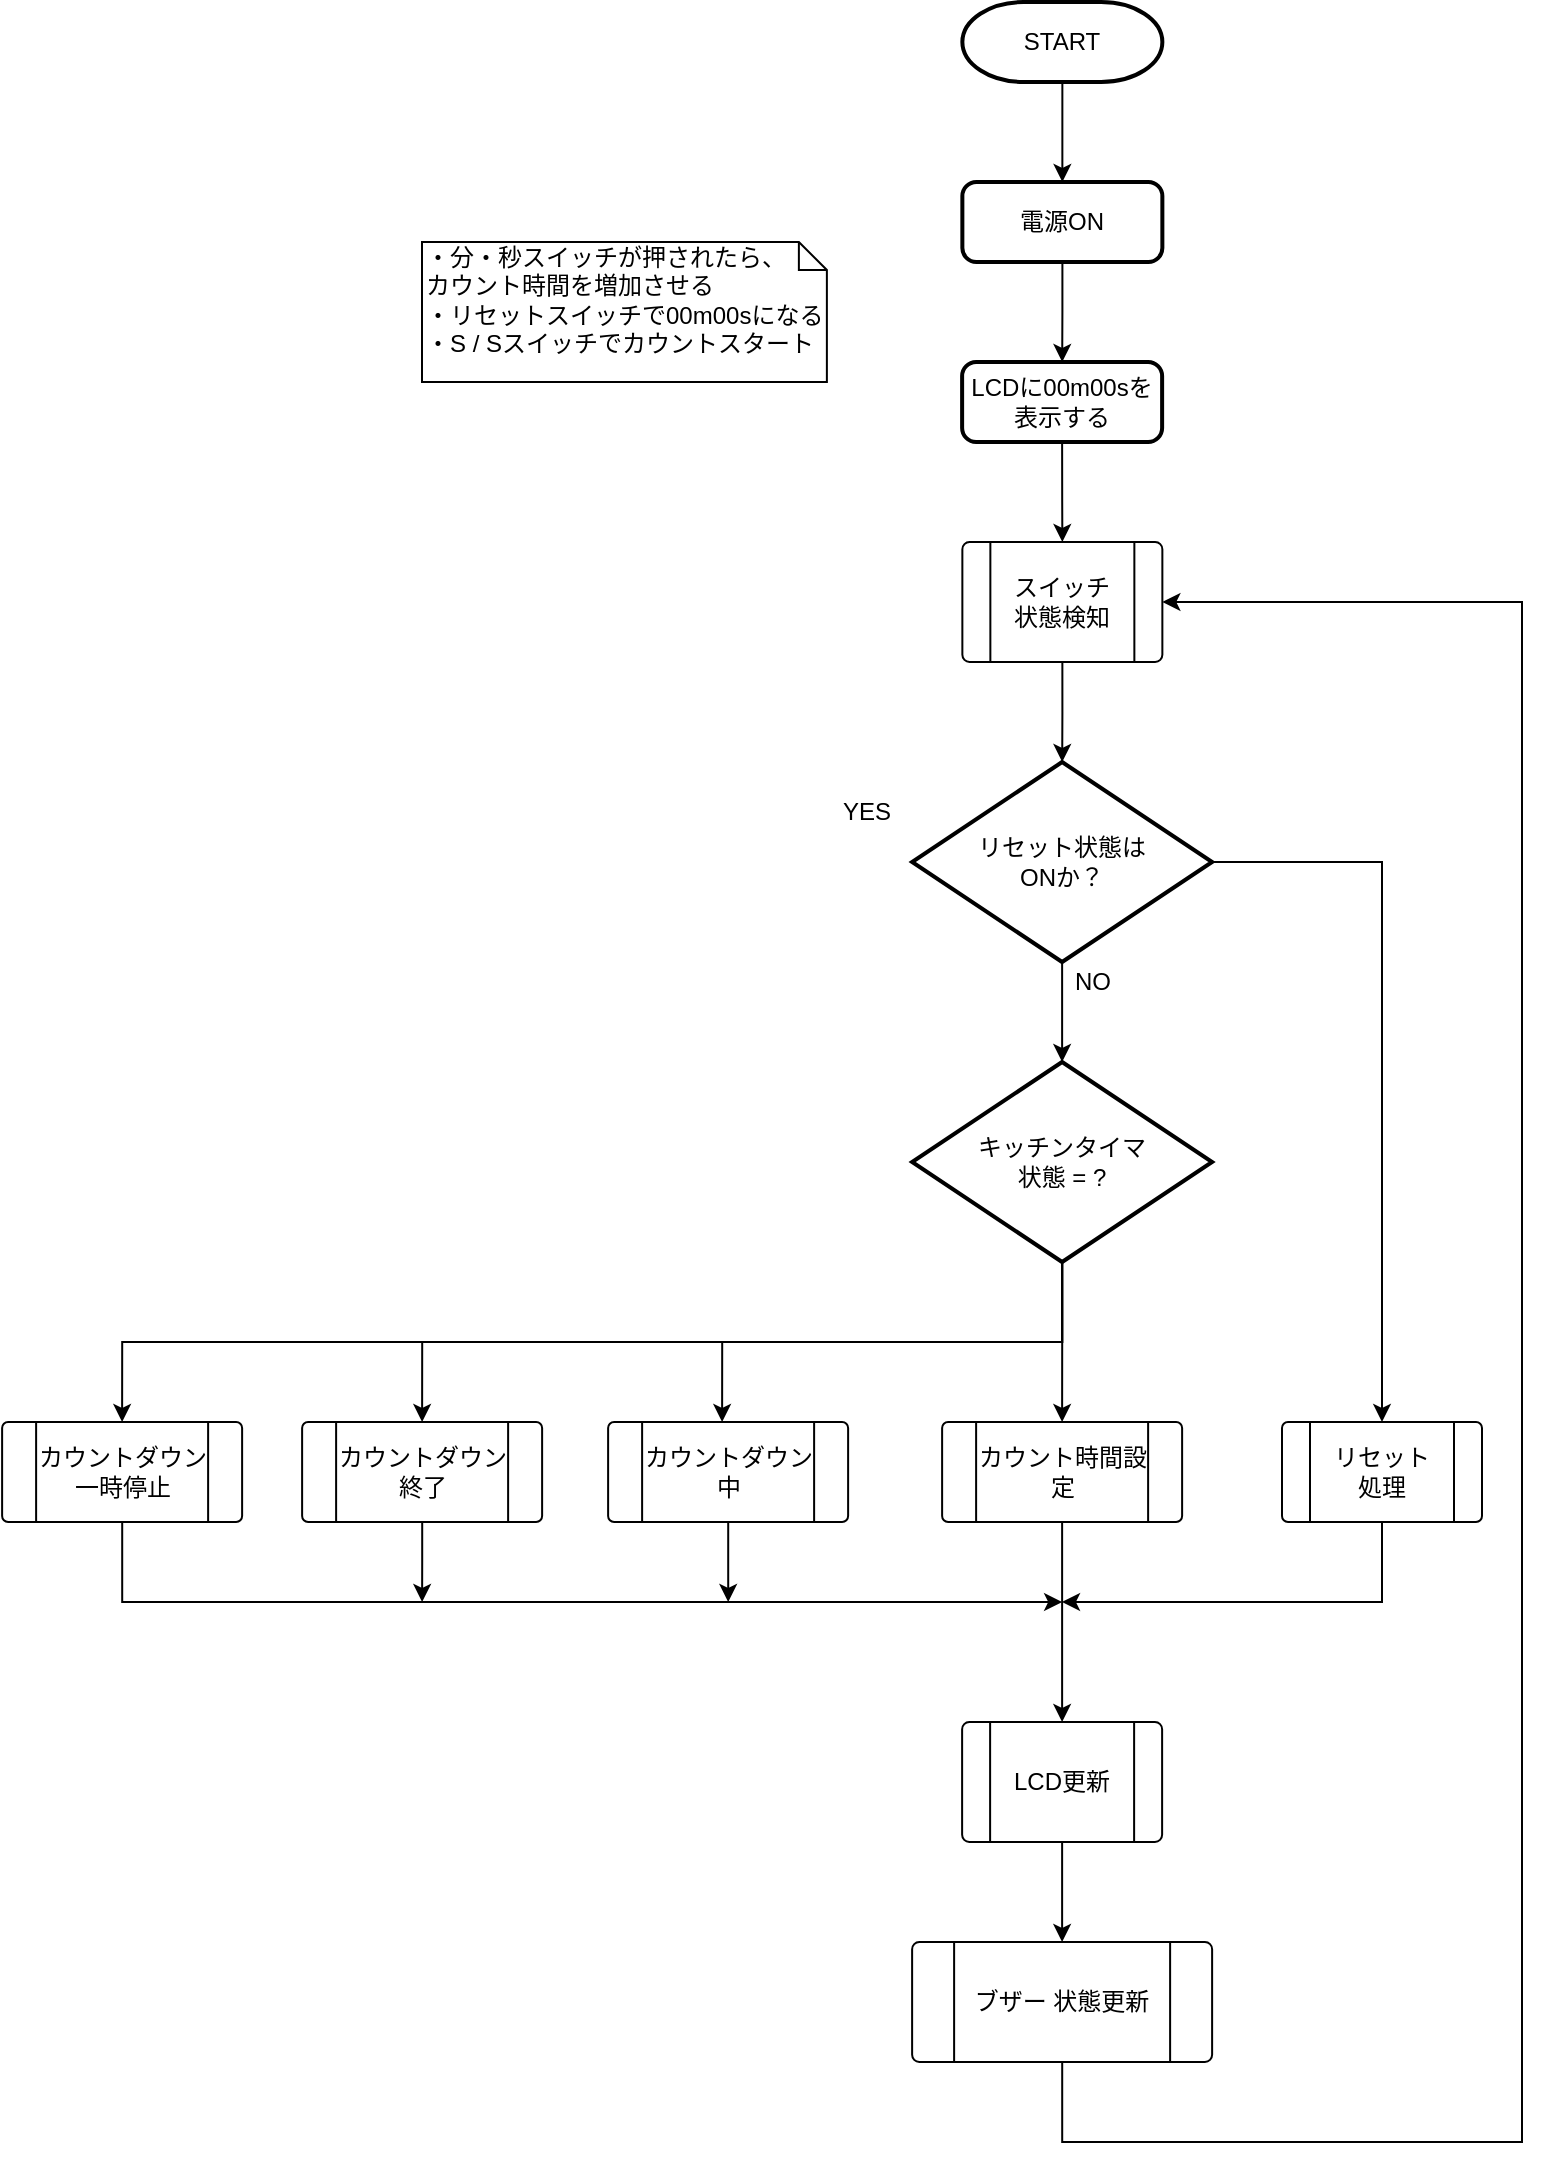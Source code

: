 <mxfile version="13.3.5" type="device" pages="4"><diagram id="C5RBs43oDa-KdzZeNtuy" name="main"><mxGraphModel dx="1428" dy="499" grid="1" gridSize="10" guides="1" tooltips="1" connect="1" arrows="1" fold="1" page="1" pageScale="1" pageWidth="827" pageHeight="1169" math="0" shadow="0"><root><mxCell id="WIyWlLk6GJQsqaUBKTNV-0"/><mxCell id="WIyWlLk6GJQsqaUBKTNV-1" parent="WIyWlLk6GJQsqaUBKTNV-0"/><mxCell id="VSrGxt-i5XB2KF-R_Wog-0" value="・分・秒スイッチが押されたら、&lt;br&gt;カウント時間を増加させる&lt;br&gt;・リセットスイッチで00m00sになる&lt;br&gt;・S / Sスイッチでカウントスタート" style="shape=note;whiteSpace=wrap;html=1;size=14;verticalAlign=top;align=left;spacingTop=-6;" parent="WIyWlLk6GJQsqaUBKTNV-1" vertex="1"><mxGeometry x="-580" y="150" width="202.44" height="70" as="geometry"/></mxCell><mxCell id="I_p4vhiAbwcD4wFlUcgN-5" value="" style="edgeStyle=orthogonalEdgeStyle;rounded=0;orthogonalLoop=1;jettySize=auto;html=1;" parent="WIyWlLk6GJQsqaUBKTNV-1" source="vjxzMIkRlIcrUZipFX47-1" target="vjxzMIkRlIcrUZipFX47-3" edge="1"><mxGeometry relative="1" as="geometry"/></mxCell><mxCell id="vjxzMIkRlIcrUZipFX47-1" value="START" style="strokeWidth=2;html=1;shape=mxgraph.flowchart.terminator;whiteSpace=wrap;" parent="WIyWlLk6GJQsqaUBKTNV-1" vertex="1"><mxGeometry x="-309.82" y="30" width="100" height="40" as="geometry"/></mxCell><mxCell id="vjxzMIkRlIcrUZipFX47-3" value="電源ON" style="rounded=1;whiteSpace=wrap;html=1;absoluteArcSize=1;arcSize=14;strokeWidth=2;" parent="WIyWlLk6GJQsqaUBKTNV-1" vertex="1"><mxGeometry x="-309.82" y="120" width="100" height="40" as="geometry"/></mxCell><mxCell id="vjxzMIkRlIcrUZipFX47-7" value="" style="edgeStyle=orthogonalEdgeStyle;rounded=0;orthogonalLoop=1;jettySize=auto;html=1;exitX=0.5;exitY=1;exitDx=0;exitDy=0;entryX=0.5;entryY=0;entryDx=0;entryDy=0;" parent="WIyWlLk6GJQsqaUBKTNV-1" source="vjxzMIkRlIcrUZipFX47-11" target="vjxzMIkRlIcrUZipFX47-10" edge="1"><mxGeometry relative="1" as="geometry"><mxPoint x="-259.82" y="360" as="targetPoint"/><mxPoint x="-259.82" y="310" as="sourcePoint"/><Array as="points"><mxPoint x="-259.88" y="280"/><mxPoint x="-259.88" y="280"/></Array></mxGeometry></mxCell><mxCell id="I_p4vhiAbwcD4wFlUcgN-12" value="" style="edgeStyle=orthogonalEdgeStyle;rounded=0;orthogonalLoop=1;jettySize=auto;html=1;exitX=0.5;exitY=1;exitDx=0;exitDy=0;" parent="WIyWlLk6GJQsqaUBKTNV-1" source="vjxzMIkRlIcrUZipFX47-10" target="I_p4vhiAbwcD4wFlUcgN-1" edge="1"><mxGeometry relative="1" as="geometry"><mxPoint x="-260" y="330" as="sourcePoint"/></mxGeometry></mxCell><mxCell id="vjxzMIkRlIcrUZipFX47-10" value="スイッチ&lt;br&gt;状態検知" style="verticalLabelPosition=middle;verticalAlign=middle;html=1;shape=process;whiteSpace=wrap;rounded=1;size=0.14;arcSize=6;labelPosition=center;align=center;" parent="WIyWlLk6GJQsqaUBKTNV-1" vertex="1"><mxGeometry x="-309.82" y="300" width="100" height="60" as="geometry"/></mxCell><mxCell id="vjxzMIkRlIcrUZipFX47-18" value="" style="edgeStyle=orthogonalEdgeStyle;rounded=0;orthogonalLoop=1;jettySize=auto;html=1;" parent="WIyWlLk6GJQsqaUBKTNV-1" source="vjxzMIkRlIcrUZipFX47-16" edge="1"><mxGeometry relative="1" as="geometry"><mxPoint x="-259.94" y="740" as="targetPoint"/></mxGeometry></mxCell><mxCell id="vjxzMIkRlIcrUZipFX47-22" style="edgeStyle=orthogonalEdgeStyle;rounded=0;orthogonalLoop=1;jettySize=auto;html=1;entryX=0.5;entryY=0;entryDx=0;entryDy=0;" parent="WIyWlLk6GJQsqaUBKTNV-1" target="vjxzMIkRlIcrUZipFX47-21" edge="1"><mxGeometry relative="1" as="geometry"><mxPoint x="-259.94" y="700" as="sourcePoint"/><Array as="points"><mxPoint x="-729.94" y="700"/></Array></mxGeometry></mxCell><mxCell id="vjxzMIkRlIcrUZipFX47-24" style="edgeStyle=orthogonalEdgeStyle;rounded=0;orthogonalLoop=1;jettySize=auto;html=1;entryX=0.5;entryY=0;entryDx=0;entryDy=0;" parent="WIyWlLk6GJQsqaUBKTNV-1" source="vjxzMIkRlIcrUZipFX47-16" target="vjxzMIkRlIcrUZipFX47-23" edge="1"><mxGeometry relative="1" as="geometry"><Array as="points"><mxPoint x="-259.94" y="700"/><mxPoint x="-579.94" y="700"/></Array></mxGeometry></mxCell><mxCell id="vjxzMIkRlIcrUZipFX47-28" style="edgeStyle=orthogonalEdgeStyle;rounded=0;orthogonalLoop=1;jettySize=auto;html=1;entryX=0.475;entryY=0;entryDx=0;entryDy=0;entryPerimeter=0;" parent="WIyWlLk6GJQsqaUBKTNV-1" source="vjxzMIkRlIcrUZipFX47-16" target="vjxzMIkRlIcrUZipFX47-26" edge="1"><mxGeometry relative="1" as="geometry"><Array as="points"><mxPoint x="-259.94" y="700"/><mxPoint x="-429.94" y="700"/></Array></mxGeometry></mxCell><mxCell id="vjxzMIkRlIcrUZipFX47-16" value="キッチンタイマ&lt;br&gt;状態 = ?" style="strokeWidth=2;html=1;shape=mxgraph.flowchart.decision;whiteSpace=wrap;" parent="WIyWlLk6GJQsqaUBKTNV-1" vertex="1"><mxGeometry x="-334.94" y="560" width="150" height="100" as="geometry"/></mxCell><mxCell id="vjxzMIkRlIcrUZipFX47-37" value="" style="edgeStyle=orthogonalEdgeStyle;rounded=0;orthogonalLoop=1;jettySize=auto;html=1;" parent="WIyWlLk6GJQsqaUBKTNV-1" source="vjxzMIkRlIcrUZipFX47-19" target="vjxzMIkRlIcrUZipFX47-36" edge="1"><mxGeometry relative="1" as="geometry"/></mxCell><mxCell id="vjxzMIkRlIcrUZipFX47-19" value="LCD更新" style="verticalLabelPosition=middle;verticalAlign=middle;html=1;shape=process;whiteSpace=wrap;rounded=1;size=0.14;arcSize=6;labelPosition=center;align=center;" parent="WIyWlLk6GJQsqaUBKTNV-1" vertex="1"><mxGeometry x="-309.94" y="890" width="100" height="60" as="geometry"/></mxCell><mxCell id="vjxzMIkRlIcrUZipFX47-32" style="edgeStyle=orthogonalEdgeStyle;rounded=0;orthogonalLoop=1;jettySize=auto;html=1;" parent="WIyWlLk6GJQsqaUBKTNV-1" source="vjxzMIkRlIcrUZipFX47-21" edge="1"><mxGeometry relative="1" as="geometry"><mxPoint x="-259.94" y="830" as="targetPoint"/><Array as="points"><mxPoint x="-729.94" y="830"/></Array></mxGeometry></mxCell><mxCell id="vjxzMIkRlIcrUZipFX47-21" value="カウントダウン一時停止" style="verticalLabelPosition=middle;verticalAlign=middle;html=1;shape=process;whiteSpace=wrap;rounded=1;size=0.14;arcSize=6;labelPosition=center;align=center;" parent="WIyWlLk6GJQsqaUBKTNV-1" vertex="1"><mxGeometry x="-789.94" y="740" width="120" height="50" as="geometry"/></mxCell><mxCell id="vjxzMIkRlIcrUZipFX47-33" style="edgeStyle=orthogonalEdgeStyle;rounded=0;orthogonalLoop=1;jettySize=auto;html=1;" parent="WIyWlLk6GJQsqaUBKTNV-1" source="vjxzMIkRlIcrUZipFX47-23" edge="1"><mxGeometry relative="1" as="geometry"><mxPoint x="-579.94" y="830" as="targetPoint"/></mxGeometry></mxCell><mxCell id="vjxzMIkRlIcrUZipFX47-23" value="カウントダウン&lt;br&gt;終了" style="verticalLabelPosition=middle;verticalAlign=middle;html=1;shape=process;whiteSpace=wrap;rounded=1;size=0.14;arcSize=6;labelPosition=center;align=center;" parent="WIyWlLk6GJQsqaUBKTNV-1" vertex="1"><mxGeometry x="-639.94" y="740" width="120" height="50" as="geometry"/></mxCell><mxCell id="vjxzMIkRlIcrUZipFX47-31" style="edgeStyle=orthogonalEdgeStyle;rounded=0;orthogonalLoop=1;jettySize=auto;html=1;" parent="WIyWlLk6GJQsqaUBKTNV-1" source="vjxzMIkRlIcrUZipFX47-26" edge="1"><mxGeometry relative="1" as="geometry"><mxPoint x="-426.94" y="830" as="targetPoint"/><Array as="points"><mxPoint x="-426.94" y="830"/></Array></mxGeometry></mxCell><mxCell id="vjxzMIkRlIcrUZipFX47-26" value="カウントダウン&lt;br&gt;中" style="verticalLabelPosition=middle;verticalAlign=middle;html=1;shape=process;whiteSpace=wrap;rounded=1;size=0.14;arcSize=6;labelPosition=center;align=center;" parent="WIyWlLk6GJQsqaUBKTNV-1" vertex="1"><mxGeometry x="-486.94" y="740" width="120" height="50" as="geometry"/></mxCell><mxCell id="vjxzMIkRlIcrUZipFX47-30" value="" style="edgeStyle=orthogonalEdgeStyle;rounded=0;orthogonalLoop=1;jettySize=auto;html=1;" parent="WIyWlLk6GJQsqaUBKTNV-1" source="vjxzMIkRlIcrUZipFX47-27" target="vjxzMIkRlIcrUZipFX47-19" edge="1"><mxGeometry relative="1" as="geometry"><mxPoint x="-260" y="900" as="targetPoint"/></mxGeometry></mxCell><mxCell id="vjxzMIkRlIcrUZipFX47-27" value="カウント時間設定" style="verticalLabelPosition=middle;verticalAlign=middle;html=1;shape=process;whiteSpace=wrap;rounded=1;size=0.14;arcSize=6;labelPosition=center;align=center;" parent="WIyWlLk6GJQsqaUBKTNV-1" vertex="1"><mxGeometry x="-319.94" y="740" width="120" height="50" as="geometry"/></mxCell><mxCell id="vjxzMIkRlIcrUZipFX47-39" value="" style="edgeStyle=orthogonalEdgeStyle;rounded=0;orthogonalLoop=1;jettySize=auto;html=1;entryX=1;entryY=0.5;entryDx=0;entryDy=0;" parent="WIyWlLk6GJQsqaUBKTNV-1" source="vjxzMIkRlIcrUZipFX47-36" target="vjxzMIkRlIcrUZipFX47-10" edge="1"><mxGeometry relative="1" as="geometry"><mxPoint x="-200" y="300" as="targetPoint"/><Array as="points"><mxPoint x="-260" y="1100"/><mxPoint x="-30" y="1100"/><mxPoint x="-30" y="330"/></Array></mxGeometry></mxCell><mxCell id="vjxzMIkRlIcrUZipFX47-36" value="ブザー 状態更新" style="verticalLabelPosition=middle;verticalAlign=middle;html=1;shape=process;whiteSpace=wrap;rounded=1;size=0.14;arcSize=6;labelPosition=center;align=center;" parent="WIyWlLk6GJQsqaUBKTNV-1" vertex="1"><mxGeometry x="-334.94" y="1000" width="150" height="60" as="geometry"/></mxCell><mxCell id="I_p4vhiAbwcD4wFlUcgN-13" style="edgeStyle=orthogonalEdgeStyle;rounded=0;orthogonalLoop=1;jettySize=auto;html=1;" parent="WIyWlLk6GJQsqaUBKTNV-1" source="I_p4vhiAbwcD4wFlUcgN-0" edge="1"><mxGeometry relative="1" as="geometry"><mxPoint x="-260" y="830" as="targetPoint"/><Array as="points"><mxPoint x="-100" y="830"/></Array></mxGeometry></mxCell><mxCell id="I_p4vhiAbwcD4wFlUcgN-0" value="リセット&lt;br&gt;処理" style="verticalLabelPosition=middle;verticalAlign=middle;html=1;shape=process;whiteSpace=wrap;rounded=1;size=0.14;arcSize=6;labelPosition=center;align=center;" parent="WIyWlLk6GJQsqaUBKTNV-1" vertex="1"><mxGeometry x="-150" y="740" width="100" height="50" as="geometry"/></mxCell><mxCell id="I_p4vhiAbwcD4wFlUcgN-6" style="edgeStyle=orthogonalEdgeStyle;rounded=0;orthogonalLoop=1;jettySize=auto;html=1;" parent="WIyWlLk6GJQsqaUBKTNV-1" source="I_p4vhiAbwcD4wFlUcgN-1" target="vjxzMIkRlIcrUZipFX47-16" edge="1"><mxGeometry relative="1" as="geometry"/></mxCell><mxCell id="I_p4vhiAbwcD4wFlUcgN-8" style="edgeStyle=orthogonalEdgeStyle;rounded=0;orthogonalLoop=1;jettySize=auto;html=1;entryX=0.5;entryY=0;entryDx=0;entryDy=0;" parent="WIyWlLk6GJQsqaUBKTNV-1" source="I_p4vhiAbwcD4wFlUcgN-1" target="I_p4vhiAbwcD4wFlUcgN-0" edge="1"><mxGeometry relative="1" as="geometry"><mxPoint x="-100" y="410" as="targetPoint"/><Array as="points"><mxPoint x="-100" y="460"/></Array></mxGeometry></mxCell><mxCell id="I_p4vhiAbwcD4wFlUcgN-1" value="リセット状態は&lt;br&gt;ONか？" style="strokeWidth=2;html=1;shape=mxgraph.flowchart.decision;whiteSpace=wrap;" parent="WIyWlLk6GJQsqaUBKTNV-1" vertex="1"><mxGeometry x="-334.94" y="410" width="150" height="100" as="geometry"/></mxCell><mxCell id="vjxzMIkRlIcrUZipFX47-11" value="LCDに00m00sを&lt;br&gt;表示する" style="rounded=1;whiteSpace=wrap;html=1;absoluteArcSize=1;arcSize=14;strokeWidth=2;" parent="WIyWlLk6GJQsqaUBKTNV-1" vertex="1"><mxGeometry x="-309.94" y="210" width="100" height="40" as="geometry"/></mxCell><mxCell id="I_p4vhiAbwcD4wFlUcgN-2" value="" style="edgeStyle=orthogonalEdgeStyle;rounded=0;orthogonalLoop=1;jettySize=auto;html=1;" parent="WIyWlLk6GJQsqaUBKTNV-1" source="vjxzMIkRlIcrUZipFX47-3" target="vjxzMIkRlIcrUZipFX47-11" edge="1"><mxGeometry relative="1" as="geometry"><mxPoint x="-260.0" y="260" as="targetPoint"/><mxPoint x="-260.0" y="180" as="sourcePoint"/></mxGeometry></mxCell><mxCell id="I_p4vhiAbwcD4wFlUcgN-7" value="NO" style="text;html=1;align=center;verticalAlign=middle;resizable=0;points=[];autosize=1;" parent="WIyWlLk6GJQsqaUBKTNV-1" vertex="1"><mxGeometry x="-260" y="510" width="30" height="20" as="geometry"/></mxCell><mxCell id="I_p4vhiAbwcD4wFlUcgN-9" value="YES" style="text;html=1;align=center;verticalAlign=middle;resizable=0;points=[];autosize=1;" parent="WIyWlLk6GJQsqaUBKTNV-1" vertex="1"><mxGeometry x="-377.56" y="425" width="40" height="20" as="geometry"/></mxCell></root></mxGraphModel></diagram><diagram id="S8vPifRukNZuZthcmWDE" name="割込み処理"><mxGraphModel dx="721" dy="599" grid="1" gridSize="10" guides="1" tooltips="1" connect="1" arrows="1" fold="1" page="1" pageScale="1" pageWidth="827" pageHeight="1169" math="0" shadow="0"><root><mxCell id="e2pZ5XXEC7_y0YiX79Or-0"/><mxCell id="e2pZ5XXEC7_y0YiX79Or-1" parent="e2pZ5XXEC7_y0YiX79Or-0"/><mxCell id="47vvgI5nr6He0RAunKlX-1" value="IOC割込み" style="strokeWidth=2;html=1;shape=mxgraph.flowchart.terminator;whiteSpace=wrap;" parent="e2pZ5XXEC7_y0YiX79Or-1" vertex="1"><mxGeometry x="440" y="170" width="100" height="40" as="geometry"/></mxCell><mxCell id="47vvgI5nr6He0RAunKlX-4" value="END" style="strokeWidth=2;html=1;shape=mxgraph.flowchart.terminator;whiteSpace=wrap;" parent="e2pZ5XXEC7_y0YiX79Or-1" vertex="1"><mxGeometry x="440" y="630" width="100" height="40" as="geometry"/></mxCell><mxCell id="47vvgI5nr6He0RAunKlX-6" value="割込みの種類&lt;br&gt;・状態変化割込み&lt;br&gt;・タイマ割込み" style="shape=note;whiteSpace=wrap;html=1;size=14;verticalAlign=top;align=left;spacingTop=-6;" parent="e2pZ5XXEC7_y0YiX79Or-1" vertex="1"><mxGeometry x="650" y="80" width="100" height="70" as="geometry"/></mxCell><mxCell id="47vvgI5nr6He0RAunKlX-13" style="edgeStyle=orthogonalEdgeStyle;rounded=0;orthogonalLoop=1;jettySize=auto;html=1;entryX=0.5;entryY=0;entryDx=0;entryDy=0;" parent="e2pZ5XXEC7_y0YiX79Or-1" target="47vvgI5nr6He0RAunKlX-34" edge="1"><mxGeometry relative="1" as="geometry"><mxPoint x="760" y="285" as="targetPoint"/><mxPoint x="680" y="180" as="sourcePoint"/></mxGeometry></mxCell><mxCell id="47vvgI5nr6He0RAunKlX-14" value="" style="edgeStyle=orthogonalEdgeStyle;rounded=0;orthogonalLoop=1;jettySize=auto;html=1;entryX=0.5;entryY=0;entryDx=0;entryDy=0;entryPerimeter=0;exitX=0.5;exitY=1;exitDx=0;exitDy=0;exitPerimeter=0;" parent="e2pZ5XXEC7_y0YiX79Or-1" source="47vvgI5nr6He0RAunKlX-1" target="47vvgI5nr6He0RAunKlX-15" edge="1"><mxGeometry relative="1" as="geometry"><mxPoint x="490" y="350" as="targetPoint"/><mxPoint x="490" y="230" as="sourcePoint"/></mxGeometry></mxCell><mxCell id="47vvgI5nr6He0RAunKlX-21" value="" style="edgeStyle=orthogonalEdgeStyle;rounded=0;orthogonalLoop=1;jettySize=auto;html=1;" parent="e2pZ5XXEC7_y0YiX79Or-1" source="47vvgI5nr6He0RAunKlX-15" edge="1"><mxGeometry relative="1" as="geometry"><mxPoint x="490" y="470" as="targetPoint"/></mxGeometry></mxCell><mxCell id="47vvgI5nr6He0RAunKlX-24" value="" style="edgeStyle=orthogonalEdgeStyle;rounded=0;orthogonalLoop=1;jettySize=auto;html=1;entryX=0.5;entryY=0;entryDx=0;entryDy=0;" parent="e2pZ5XXEC7_y0YiX79Or-1" target="47vvgI5nr6He0RAunKlX-35" edge="1"><mxGeometry relative="1" as="geometry"><mxPoint x="354" y="310" as="targetPoint"/><mxPoint x="354" y="360" as="sourcePoint"/></mxGeometry></mxCell><mxCell id="47vvgI5nr6He0RAunKlX-15" value="スイッチの&lt;br&gt;種類 = ?" style="strokeWidth=2;html=1;shape=mxgraph.flowchart.decision;whiteSpace=wrap;" parent="e2pZ5XXEC7_y0YiX79Or-1" vertex="1"><mxGeometry x="430" y="250" width="120" height="80" as="geometry"/></mxCell><mxCell id="47vvgI5nr6He0RAunKlX-40" style="edgeStyle=orthogonalEdgeStyle;rounded=0;orthogonalLoop=1;jettySize=auto;html=1;exitX=0.5;exitY=1;exitDx=0;exitDy=0;" parent="e2pZ5XXEC7_y0YiX79Or-1" source="47vvgI5nr6He0RAunKlX-18" edge="1"><mxGeometry relative="1" as="geometry"><mxPoint x="490" y="590" as="targetPoint"/><Array as="points"><mxPoint x="214" y="590"/></Array></mxGeometry></mxCell><mxCell id="47vvgI5nr6He0RAunKlX-18" value="スタートストップ&lt;br&gt;スイッチフラグを&lt;br&gt;反転させる" style="rounded=1;whiteSpace=wrap;html=1;absoluteArcSize=1;arcSize=14;strokeWidth=2;" parent="e2pZ5XXEC7_y0YiX79Or-1" vertex="1"><mxGeometry x="158" y="470" width="112" height="60" as="geometry"/></mxCell><mxCell id="47vvgI5nr6He0RAunKlX-26" style="edgeStyle=orthogonalEdgeStyle;rounded=0;orthogonalLoop=1;jettySize=auto;html=1;entryX=0.5;entryY=0;entryDx=0;entryDy=0;" parent="e2pZ5XXEC7_y0YiX79Or-1" target="47vvgI5nr6He0RAunKlX-18" edge="1"><mxGeometry relative="1" as="geometry"><mxPoint x="224" y="410" as="targetPoint"/><mxPoint x="490" y="340" as="sourcePoint"/><Array as="points"><mxPoint x="490" y="360"/><mxPoint x="214" y="360"/></Array></mxGeometry></mxCell><mxCell id="47vvgI5nr6He0RAunKlX-32" value="スタートストップ&lt;br&gt;スイッチ" style="text;html=1;align=center;verticalAlign=middle;resizable=0;points=[];autosize=1;" parent="e2pZ5XXEC7_y0YiX79Or-1" vertex="1"><mxGeometry x="100" y="380" width="110" height="30" as="geometry"/></mxCell><mxCell id="9ZFBl9Tfi8h8rZfZpqhd-4" value="" style="edgeStyle=orthogonalEdgeStyle;rounded=0;orthogonalLoop=1;jettySize=auto;html=1;entryX=0.5;entryY=0;entryDx=0;entryDy=0;entryPerimeter=0;" parent="e2pZ5XXEC7_y0YiX79Or-1" source="47vvgI5nr6He0RAunKlX-34" target="9ZFBl9Tfi8h8rZfZpqhd-2" edge="1"><mxGeometry relative="1" as="geometry"><mxPoint x="680" y="600" as="targetPoint"/></mxGeometry></mxCell><mxCell id="47vvgI5nr6He0RAunKlX-34" value="&lt;span&gt;カウント時間を&lt;/span&gt;&lt;br&gt;&lt;span&gt;1増加させる&lt;/span&gt;" style="rounded=1;whiteSpace=wrap;html=1;absoluteArcSize=1;arcSize=14;strokeWidth=2;" parent="e2pZ5XXEC7_y0YiX79Or-1" vertex="1"><mxGeometry x="630" y="470" width="100" height="60" as="geometry"/></mxCell><mxCell id="47vvgI5nr6He0RAunKlX-39" style="edgeStyle=orthogonalEdgeStyle;rounded=0;orthogonalLoop=1;jettySize=auto;html=1;" parent="e2pZ5XXEC7_y0YiX79Or-1" source="47vvgI5nr6He0RAunKlX-35" edge="1"><mxGeometry relative="1" as="geometry"><mxPoint x="354" y="590" as="targetPoint"/><Array as="points"><mxPoint x="354" y="590"/></Array></mxGeometry></mxCell><mxCell id="47vvgI5nr6He0RAunKlX-35" value="秒スイッチフラグ&lt;br&gt;を反転させる" style="rounded=1;whiteSpace=wrap;html=1;absoluteArcSize=1;arcSize=14;strokeWidth=2;" parent="e2pZ5XXEC7_y0YiX79Or-1" vertex="1"><mxGeometry x="298" y="470" width="112" height="60" as="geometry"/></mxCell><mxCell id="47vvgI5nr6He0RAunKlX-37" value="" style="edgeStyle=orthogonalEdgeStyle;rounded=0;orthogonalLoop=1;jettySize=auto;html=1;entryX=0.5;entryY=0;entryDx=0;entryDy=0;entryPerimeter=0;" parent="e2pZ5XXEC7_y0YiX79Or-1" source="47vvgI5nr6He0RAunKlX-36" target="47vvgI5nr6He0RAunKlX-4" edge="1"><mxGeometry relative="1" as="geometry"><mxPoint x="490" y="615" as="targetPoint"/></mxGeometry></mxCell><mxCell id="47vvgI5nr6He0RAunKlX-36" value="分スイッチフラグ&lt;br&gt;を反転させる" style="rounded=1;whiteSpace=wrap;html=1;absoluteArcSize=1;arcSize=14;strokeWidth=2;" parent="e2pZ5XXEC7_y0YiX79Or-1" vertex="1"><mxGeometry x="430" y="470" width="120" height="60" as="geometry"/></mxCell><mxCell id="9ZFBl9Tfi8h8rZfZpqhd-0" value="秒スイッチ" style="text;html=1;align=center;verticalAlign=middle;resizable=0;points=[];autosize=1;" parent="e2pZ5XXEC7_y0YiX79Or-1" vertex="1"><mxGeometry x="280" y="380" width="80" height="20" as="geometry"/></mxCell><mxCell id="9ZFBl9Tfi8h8rZfZpqhd-1" value="分スイッチ" style="text;html=1;align=center;verticalAlign=middle;resizable=0;points=[];autosize=1;" parent="e2pZ5XXEC7_y0YiX79Or-1" vertex="1"><mxGeometry x="414" y="380" width="80" height="20" as="geometry"/></mxCell><mxCell id="9ZFBl9Tfi8h8rZfZpqhd-2" value="END" style="strokeWidth=2;html=1;shape=mxgraph.flowchart.terminator;whiteSpace=wrap;" parent="e2pZ5XXEC7_y0YiX79Or-1" vertex="1"><mxGeometry x="630" y="630" width="100" height="40" as="geometry"/></mxCell><mxCell id="9ZFBl9Tfi8h8rZfZpqhd-3" value="タイマ割込み" style="strokeWidth=2;html=1;shape=mxgraph.flowchart.terminator;whiteSpace=wrap;" parent="e2pZ5XXEC7_y0YiX79Or-1" vertex="1"><mxGeometry x="630" y="170" width="100" height="40" as="geometry"/></mxCell><mxCell id="BJbkLtHm0rRnusW_Oo_l-0" value="押すとHIGH&lt;br&gt;離すとLOW" style="shape=note;whiteSpace=wrap;html=1;size=14;verticalAlign=top;align=left;spacingTop=-6;" vertex="1" parent="e2pZ5XXEC7_y0YiX79Or-1"><mxGeometry x="270" y="80" width="100" height="70" as="geometry"/></mxCell></root></mxGraphModel></diagram><diagram name="カウント時間設定" id="tLyKWp7qAsRB28wac82U"><mxGraphModel dx="721" dy="599" grid="1" gridSize="10" guides="1" tooltips="1" connect="1" arrows="1" fold="1" page="1" pageScale="1" pageWidth="827" pageHeight="1169" math="0" shadow="0"><root><mxCell id="G7dOKKh25_MZbCcrWpyw-0"/><mxCell id="G7dOKKh25_MZbCcrWpyw-1" parent="G7dOKKh25_MZbCcrWpyw-0"/><mxCell id="YCsieXRak2XcZomdGNn9-15" value="" style="edgeStyle=orthogonalEdgeStyle;rounded=0;orthogonalLoop=1;jettySize=auto;html=1;entryX=0.5;entryY=0;entryDx=0;entryDy=0;entryPerimeter=0;" parent="G7dOKKh25_MZbCcrWpyw-1" source="G7dOKKh25_MZbCcrWpyw-2" target="PRw-ZUvJCtGYPwpCF5q1-1" edge="1"><mxGeometry relative="1" as="geometry"><mxPoint x="501" y="140" as="targetPoint"/></mxGeometry></mxCell><mxCell id="G7dOKKh25_MZbCcrWpyw-2" value="分スイッチ&lt;br&gt;処理" style="strokeWidth=2;html=1;shape=mxgraph.flowchart.terminator;whiteSpace=wrap;" parent="G7dOKKh25_MZbCcrWpyw-1" vertex="1"><mxGeometry x="480" y="90" width="100" height="40" as="geometry"/></mxCell><mxCell id="YCsieXRak2XcZomdGNn9-28" value="スイッチの状態&lt;br&gt;・押された状態 → 押して離した時&lt;br&gt;・押し続けている状態 → 押したあと、まだ離していない時" style="shape=note;whiteSpace=wrap;html=1;size=14;verticalAlign=top;align=left;spacingTop=-6;" parent="G7dOKKh25_MZbCcrWpyw-1" vertex="1"><mxGeometry x="226" y="130" width="190" height="70" as="geometry"/></mxCell><mxCell id="PRw-ZUvJCtGYPwpCF5q1-36" style="edgeStyle=orthogonalEdgeStyle;rounded=0;orthogonalLoop=1;jettySize=auto;html=1;exitX=0.5;exitY=1;exitDx=0;exitDy=0;" parent="G7dOKKh25_MZbCcrWpyw-1" source="AEPvhZBk-K4YY_FG6Bck-13" edge="1"><mxGeometry relative="1" as="geometry"><mxPoint x="659" y="470" as="targetPoint"/><Array as="points"><mxPoint x="659" y="427"/></Array><mxPoint x="659" y="425" as="sourcePoint"/></mxGeometry></mxCell><mxCell id="AEPvhZBk-K4YY_FG6Bck-11" style="edgeStyle=orthogonalEdgeStyle;rounded=0;orthogonalLoop=1;jettySize=auto;html=1;exitX=0.5;exitY=1;exitDx=0;exitDy=0;" parent="G7dOKKh25_MZbCcrWpyw-1" source="AEPvhZBk-K4YY_FG6Bck-20" target="PRw-ZUvJCtGYPwpCF5q1-39" edge="1"><mxGeometry relative="1" as="geometry"><mxPoint x="530" y="427" as="sourcePoint"/><mxPoint x="530" y="775" as="targetPoint"/></mxGeometry></mxCell><mxCell id="PRw-ZUvJCtGYPwpCF5q1-5" value="" style="edgeStyle=orthogonalEdgeStyle;rounded=0;orthogonalLoop=1;jettySize=auto;html=1;entryX=0.5;entryY=0;entryDx=0;entryDy=0;" parent="G7dOKKh25_MZbCcrWpyw-1" source="PRw-ZUvJCtGYPwpCF5q1-1" target="AEPvhZBk-K4YY_FG6Bck-20" edge="1"><mxGeometry relative="1" as="geometry"><mxPoint x="531" y="498" as="targetPoint"/><Array as="points"><mxPoint x="530" y="318"/><mxPoint x="530" y="318"/></Array></mxGeometry></mxCell><mxCell id="ePP8m3Le7ad55T8IsWoJ-17" style="edgeStyle=orthogonalEdgeStyle;rounded=0;orthogonalLoop=1;jettySize=auto;html=1;" parent="G7dOKKh25_MZbCcrWpyw-1" source="PRw-ZUvJCtGYPwpCF5q1-1" edge="1"><mxGeometry relative="1" as="geometry"><mxPoint x="531" y="470" as="targetPoint"/><Array as="points"><mxPoint x="530" y="300"/><mxPoint x="740" y="300"/><mxPoint x="740" y="470"/></Array></mxGeometry></mxCell><mxCell id="AEPvhZBk-K4YY_FG6Bck-16" style="edgeStyle=orthogonalEdgeStyle;rounded=0;orthogonalLoop=1;jettySize=auto;html=1;entryX=0.5;entryY=0;entryDx=0;entryDy=0;" parent="G7dOKKh25_MZbCcrWpyw-1" source="PRw-ZUvJCtGYPwpCF5q1-1" target="AEPvhZBk-K4YY_FG6Bck-13" edge="1"><mxGeometry relative="1" as="geometry"><Array as="points"><mxPoint x="530" y="300"/><mxPoint x="660" y="300"/></Array></mxGeometry></mxCell><mxCell id="PRw-ZUvJCtGYPwpCF5q1-1" value="分スイッチ&lt;br&gt;の&lt;br&gt;状態 = ?" style="strokeWidth=2;html=1;shape=mxgraph.flowchart.decision;whiteSpace=wrap;" parent="G7dOKKh25_MZbCcrWpyw-1" vertex="1"><mxGeometry x="465" y="168" width="130" height="100" as="geometry"/></mxCell><mxCell id="PRw-ZUvJCtGYPwpCF5q1-39" value="end" style="strokeWidth=2;html=1;shape=mxgraph.flowchart.terminator;whiteSpace=wrap;" parent="G7dOKKh25_MZbCcrWpyw-1" vertex="1"><mxGeometry x="480" y="499" width="100" height="40" as="geometry"/></mxCell><mxCell id="ePP8m3Le7ad55T8IsWoJ-2" value="長押し" style="text;html=1;align=center;verticalAlign=middle;resizable=0;points=[];autosize=1;" parent="G7dOKKh25_MZbCcrWpyw-1" vertex="1"><mxGeometry x="531" y="309" width="50" height="20" as="geometry"/></mxCell><mxCell id="AEPvhZBk-K4YY_FG6Bck-38" value="" style="edgeStyle=orthogonalEdgeStyle;rounded=0;orthogonalLoop=1;jettySize=auto;html=1;" parent="G7dOKKh25_MZbCcrWpyw-1" source="AEPvhZBk-K4YY_FG6Bck-0" target="AEPvhZBk-K4YY_FG6Bck-3" edge="1"><mxGeometry relative="1" as="geometry"/></mxCell><mxCell id="AEPvhZBk-K4YY_FG6Bck-0" value="カウント時間設定" style="strokeWidth=2;html=1;shape=mxgraph.flowchart.terminator;whiteSpace=wrap;" parent="G7dOKKh25_MZbCcrWpyw-1" vertex="1"><mxGeometry x="90" y="90" width="100" height="40" as="geometry"/></mxCell><mxCell id="AEPvhZBk-K4YY_FG6Bck-39" value="" style="edgeStyle=orthogonalEdgeStyle;rounded=0;orthogonalLoop=1;jettySize=auto;html=1;" parent="G7dOKKh25_MZbCcrWpyw-1" source="AEPvhZBk-K4YY_FG6Bck-3" target="AEPvhZBk-K4YY_FG6Bck-4" edge="1"><mxGeometry relative="1" as="geometry"/></mxCell><mxCell id="AEPvhZBk-K4YY_FG6Bck-3" value="分スイッチ&lt;br&gt;処理" style="verticalLabelPosition=middle;verticalAlign=middle;html=1;shape=process;whiteSpace=wrap;rounded=1;size=0.14;arcSize=6;labelPosition=center;align=center;" parent="G7dOKKh25_MZbCcrWpyw-1" vertex="1"><mxGeometry x="90" y="168" width="100" height="60" as="geometry"/></mxCell><mxCell id="AEPvhZBk-K4YY_FG6Bck-40" value="" style="edgeStyle=orthogonalEdgeStyle;rounded=0;orthogonalLoop=1;jettySize=auto;html=1;" parent="G7dOKKh25_MZbCcrWpyw-1" source="AEPvhZBk-K4YY_FG6Bck-4" target="AEPvhZBk-K4YY_FG6Bck-6" edge="1"><mxGeometry relative="1" as="geometry"/></mxCell><mxCell id="AEPvhZBk-K4YY_FG6Bck-4" value="秒スイッチ&lt;br&gt;処理" style="verticalLabelPosition=middle;verticalAlign=middle;html=1;shape=process;whiteSpace=wrap;rounded=1;size=0.14;arcSize=6;labelPosition=center;align=center;" parent="G7dOKKh25_MZbCcrWpyw-1" vertex="1"><mxGeometry x="90" y="269" width="100" height="60" as="geometry"/></mxCell><mxCell id="AEPvhZBk-K4YY_FG6Bck-6" value="end" style="strokeWidth=2;html=1;shape=mxgraph.flowchart.terminator;whiteSpace=wrap;" parent="G7dOKKh25_MZbCcrWpyw-1" vertex="1"><mxGeometry x="90" y="376" width="100" height="40" as="geometry"/></mxCell><mxCell id="AEPvhZBk-K4YY_FG6Bck-13" value="1分&lt;br&gt;増やす" style="rounded=1;whiteSpace=wrap;html=1;absoluteArcSize=1;arcSize=14;strokeWidth=2;" parent="G7dOKKh25_MZbCcrWpyw-1" vertex="1"><mxGeometry x="610" y="365" width="100" height="62" as="geometry"/></mxCell><mxCell id="AEPvhZBk-K4YY_FG6Bck-17" value="短押し" style="text;html=1;align=center;verticalAlign=middle;resizable=0;points=[];autosize=1;" parent="G7dOKKh25_MZbCcrWpyw-1" vertex="1"><mxGeometry x="660" y="309" width="50" height="20" as="geometry"/></mxCell><mxCell id="AEPvhZBk-K4YY_FG6Bck-18" value="押されて&lt;br&gt;いない" style="text;html=1;align=center;verticalAlign=middle;resizable=0;points=[];autosize=1;" parent="G7dOKKh25_MZbCcrWpyw-1" vertex="1"><mxGeometry x="740" y="309" width="60" height="30" as="geometry"/></mxCell><mxCell id="AEPvhZBk-K4YY_FG6Bck-20" value="分長押し&lt;br&gt;処理" style="verticalLabelPosition=middle;verticalAlign=middle;html=1;shape=process;whiteSpace=wrap;rounded=1;size=0.14;arcSize=6;labelPosition=center;align=center;" parent="G7dOKKh25_MZbCcrWpyw-1" vertex="1"><mxGeometry x="470" y="365" width="120" height="55" as="geometry"/></mxCell><mxCell id="AEPvhZBk-K4YY_FG6Bck-22" value="" style="edgeStyle=orthogonalEdgeStyle;rounded=0;orthogonalLoop=1;jettySize=auto;html=1;entryX=0.5;entryY=0;entryDx=0;entryDy=0;entryPerimeter=0;" parent="G7dOKKh25_MZbCcrWpyw-1" source="AEPvhZBk-K4YY_FG6Bck-23" target="AEPvhZBk-K4YY_FG6Bck-29" edge="1"><mxGeometry relative="1" as="geometry"><mxPoint x="501" y="670" as="targetPoint"/><Array as="points"><mxPoint x="530" y="678"/><mxPoint x="530" y="678"/></Array></mxGeometry></mxCell><mxCell id="AEPvhZBk-K4YY_FG6Bck-23" value="秒スイッチ&lt;br&gt;処理" style="strokeWidth=2;html=1;shape=mxgraph.flowchart.terminator;whiteSpace=wrap;" parent="G7dOKKh25_MZbCcrWpyw-1" vertex="1"><mxGeometry x="480" y="620" width="100" height="40" as="geometry"/></mxCell><mxCell id="AEPvhZBk-K4YY_FG6Bck-24" style="edgeStyle=orthogonalEdgeStyle;rounded=0;orthogonalLoop=1;jettySize=auto;html=1;exitX=0.5;exitY=1;exitDx=0;exitDy=0;" parent="G7dOKKh25_MZbCcrWpyw-1" source="AEPvhZBk-K4YY_FG6Bck-33" edge="1"><mxGeometry relative="1" as="geometry"><mxPoint x="659" y="1000" as="targetPoint"/><Array as="points"><mxPoint x="659" y="957"/></Array><mxPoint x="659" y="955" as="sourcePoint"/></mxGeometry></mxCell><mxCell id="AEPvhZBk-K4YY_FG6Bck-25" style="edgeStyle=orthogonalEdgeStyle;rounded=0;orthogonalLoop=1;jettySize=auto;html=1;exitX=0.5;exitY=1;exitDx=0;exitDy=0;" parent="G7dOKKh25_MZbCcrWpyw-1" source="AEPvhZBk-K4YY_FG6Bck-36" target="AEPvhZBk-K4YY_FG6Bck-30" edge="1"><mxGeometry relative="1" as="geometry"><mxPoint x="530" y="957" as="sourcePoint"/><mxPoint x="530" y="1305" as="targetPoint"/></mxGeometry></mxCell><mxCell id="AEPvhZBk-K4YY_FG6Bck-26" value="" style="edgeStyle=orthogonalEdgeStyle;rounded=0;orthogonalLoop=1;jettySize=auto;html=1;entryX=0.5;entryY=0;entryDx=0;entryDy=0;" parent="G7dOKKh25_MZbCcrWpyw-1" source="AEPvhZBk-K4YY_FG6Bck-29" target="AEPvhZBk-K4YY_FG6Bck-36" edge="1"><mxGeometry relative="1" as="geometry"><mxPoint x="531" y="1028" as="targetPoint"/><Array as="points"><mxPoint x="530" y="848"/><mxPoint x="530" y="848"/></Array></mxGeometry></mxCell><mxCell id="AEPvhZBk-K4YY_FG6Bck-27" style="edgeStyle=orthogonalEdgeStyle;rounded=0;orthogonalLoop=1;jettySize=auto;html=1;" parent="G7dOKKh25_MZbCcrWpyw-1" source="AEPvhZBk-K4YY_FG6Bck-29" edge="1"><mxGeometry relative="1" as="geometry"><mxPoint x="531" y="1000" as="targetPoint"/><Array as="points"><mxPoint x="530" y="830"/><mxPoint x="740" y="830"/><mxPoint x="740" y="1000"/></Array></mxGeometry></mxCell><mxCell id="AEPvhZBk-K4YY_FG6Bck-28" style="edgeStyle=orthogonalEdgeStyle;rounded=0;orthogonalLoop=1;jettySize=auto;html=1;entryX=0.5;entryY=0;entryDx=0;entryDy=0;" parent="G7dOKKh25_MZbCcrWpyw-1" source="AEPvhZBk-K4YY_FG6Bck-29" target="AEPvhZBk-K4YY_FG6Bck-33" edge="1"><mxGeometry relative="1" as="geometry"><Array as="points"><mxPoint x="530" y="830"/><mxPoint x="660" y="830"/></Array></mxGeometry></mxCell><mxCell id="AEPvhZBk-K4YY_FG6Bck-29" value="秒スイッチ&lt;br&gt;の&lt;br&gt;状態 = ?" style="strokeWidth=2;html=1;shape=mxgraph.flowchart.decision;whiteSpace=wrap;" parent="G7dOKKh25_MZbCcrWpyw-1" vertex="1"><mxGeometry x="465" y="698" width="130" height="100" as="geometry"/></mxCell><mxCell id="AEPvhZBk-K4YY_FG6Bck-30" value="end" style="strokeWidth=2;html=1;shape=mxgraph.flowchart.terminator;whiteSpace=wrap;" parent="G7dOKKh25_MZbCcrWpyw-1" vertex="1"><mxGeometry x="480" y="1029" width="100" height="40" as="geometry"/></mxCell><mxCell id="AEPvhZBk-K4YY_FG6Bck-31" value="長押し" style="text;html=1;align=center;verticalAlign=middle;resizable=0;points=[];autosize=1;" parent="G7dOKKh25_MZbCcrWpyw-1" vertex="1"><mxGeometry x="531" y="839" width="50" height="20" as="geometry"/></mxCell><mxCell id="AEPvhZBk-K4YY_FG6Bck-33" value="1秒&lt;br&gt;増やす" style="rounded=1;whiteSpace=wrap;html=1;absoluteArcSize=1;arcSize=14;strokeWidth=2;" parent="G7dOKKh25_MZbCcrWpyw-1" vertex="1"><mxGeometry x="610" y="895" width="100" height="62" as="geometry"/></mxCell><mxCell id="AEPvhZBk-K4YY_FG6Bck-34" value="短押し" style="text;html=1;align=center;verticalAlign=middle;resizable=0;points=[];autosize=1;" parent="G7dOKKh25_MZbCcrWpyw-1" vertex="1"><mxGeometry x="660" y="839" width="50" height="20" as="geometry"/></mxCell><mxCell id="AEPvhZBk-K4YY_FG6Bck-35" value="押されて&lt;br&gt;いない" style="text;html=1;align=center;verticalAlign=middle;resizable=0;points=[];autosize=1;" parent="G7dOKKh25_MZbCcrWpyw-1" vertex="1"><mxGeometry x="740" y="839" width="60" height="30" as="geometry"/></mxCell><mxCell id="AEPvhZBk-K4YY_FG6Bck-36" value="秒長押し&lt;br&gt;処理" style="verticalLabelPosition=middle;verticalAlign=middle;html=1;shape=process;whiteSpace=wrap;rounded=1;size=0.14;arcSize=6;labelPosition=center;align=center;" parent="G7dOKKh25_MZbCcrWpyw-1" vertex="1"><mxGeometry x="470" y="895" width="120" height="55" as="geometry"/></mxCell></root></mxGraphModel></diagram><diagram id="vf3tPze246TvlVG41PIu" name="変更記録"><mxGraphModel dx="721" dy="599" grid="1" gridSize="10" guides="1" tooltips="1" connect="1" arrows="1" fold="1" page="1" pageScale="1" pageWidth="827" pageHeight="1169" math="0" shadow="0"><root><mxCell id="yXYwQOX-6l4vp1YZyKG_-0"/><mxCell id="yXYwQOX-6l4vp1YZyKG_-1" parent="yXYwQOX-6l4vp1YZyKG_-0"/><mxCell id="yXYwQOX-6l4vp1YZyKG_-2" value="変更記録&lt;br&gt;2020/06/22&lt;br&gt;v0.21&lt;br&gt;フローチャートのファイルをクラスごとに分割&lt;br&gt;&lt;br&gt;カウント時間設定を修正" style="shape=note;whiteSpace=wrap;html=1;size=14;verticalAlign=top;align=left;spacingTop=-6;" parent="yXYwQOX-6l4vp1YZyKG_-1" vertex="1"><mxGeometry x="150" y="40" width="100" height="150" as="geometry"/></mxCell><mxCell id="jWBH-5cEVsHzxSWwDQ4t-0" value="変更記録&lt;br&gt;2020/06/22&lt;br&gt;v0.213&lt;br&gt;&lt;br&gt;タイマ割込みシートを&lt;br&gt;割込み処理に変更&lt;br&gt;&lt;br&gt;割込み処理に状態変化割込みとタイマ割込みの処理を追記" style="shape=note;whiteSpace=wrap;html=1;size=14;verticalAlign=top;align=left;spacingTop=-6;" parent="yXYwQOX-6l4vp1YZyKG_-1" vertex="1"><mxGeometry x="320" y="40" width="100" height="180" as="geometry"/></mxCell><mxCell id="j9Jq8L6YaVaOw7RvK0-T-0" value="変更記録&lt;br&gt;2020/06/22&lt;br&gt;v0.3&lt;br&gt;&lt;br&gt;全体的に修正&lt;br&gt;・メインを1方向に流れ続けるようにした&lt;br&gt;・カウント時間設定を簡潔にした" style="shape=note;whiteSpace=wrap;html=1;size=14;verticalAlign=top;align=left;spacingTop=-6;" parent="yXYwQOX-6l4vp1YZyKG_-1" vertex="1"><mxGeometry x="480" y="40" width="100" height="180" as="geometry"/></mxCell><mxCell id="0WNKfnRHQ_xqQp8hFLIY-0" value="変更記録&lt;br&gt;2020/06/29&lt;br&gt;v0.31&lt;br&gt;&lt;br&gt;リセット動作を&lt;br&gt;リセットフラグによって分岐する流れに変更&lt;br&gt;ボタン→スイッチに表記を変更" style="shape=note;whiteSpace=wrap;html=1;size=14;verticalAlign=top;align=left;spacingTop=-6;" parent="yXYwQOX-6l4vp1YZyKG_-1" vertex="1"><mxGeometry x="650" y="40" width="100" height="180" as="geometry"/></mxCell><mxCell id="WZcmaZaSIXCbopodXtPw-0" value="変更記録&lt;br&gt;2020/06/29&lt;br&gt;v0.4&lt;br&gt;&lt;br&gt;外部割込み を IOC割込みへ変更&lt;br&gt;&lt;br&gt;" style="shape=note;whiteSpace=wrap;html=1;size=14;verticalAlign=top;align=left;spacingTop=-6;" vertex="1" parent="yXYwQOX-6l4vp1YZyKG_-1"><mxGeometry x="150" y="280" width="100" height="110" as="geometry"/></mxCell></root></mxGraphModel></diagram></mxfile>